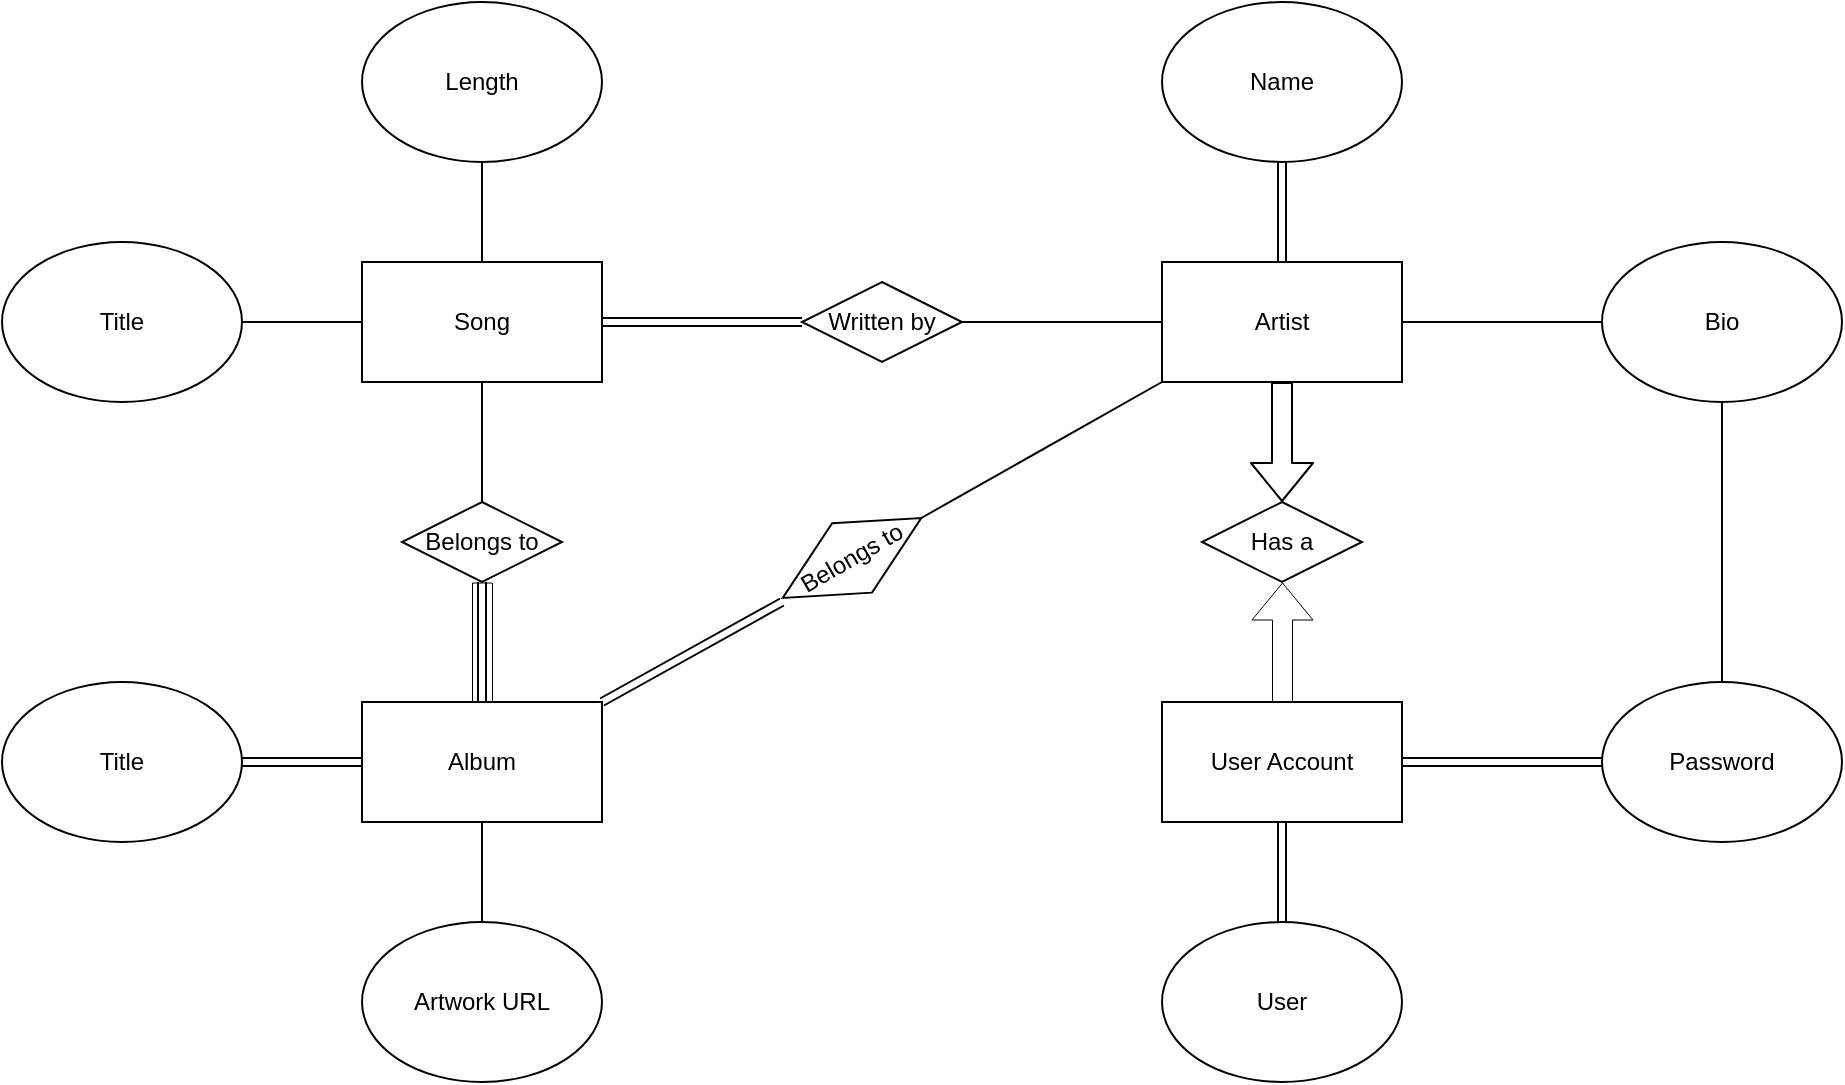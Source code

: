 <mxfile>
    <diagram id="hWOB0ZCJuy3a3NbgDbtF" name="Page-1">
        <mxGraphModel dx="1161" dy="1935" grid="1" gridSize="10" guides="1" tooltips="1" connect="1" arrows="1" fold="1" page="1" pageScale="1" pageWidth="850" pageHeight="1100" math="0" shadow="0">
            <root>
                <mxCell id="0"/>
                <mxCell id="1" parent="0"/>
                <mxCell id="37" value="" style="edgeStyle=none;html=1;strokeColor=default;strokeWidth=1;endArrow=none;endFill=0;" edge="1" parent="1" source="2" target="13">
                    <mxGeometry relative="1" as="geometry"/>
                </mxCell>
                <mxCell id="38" value="" style="edgeStyle=none;html=1;strokeColor=default;strokeWidth=1;endArrow=none;endFill=0;" edge="1" parent="1" source="2" target="15">
                    <mxGeometry relative="1" as="geometry"/>
                </mxCell>
                <mxCell id="42" value="" style="edgeStyle=none;shape=link;html=1;strokeColor=default;strokeWidth=1;endArrow=none;endFill=0;" edge="1" parent="1" source="2" target="41">
                    <mxGeometry relative="1" as="geometry"/>
                </mxCell>
                <mxCell id="2" value="Song" style="rounded=0;whiteSpace=wrap;html=1;" vertex="1" parent="1">
                    <mxGeometry x="180" y="50" width="120" height="60" as="geometry"/>
                </mxCell>
                <mxCell id="25" value="" style="edgeStyle=none;shape=link;html=1;strokeColor=default;endArrow=none;endFill=0;" edge="1" parent="1" source="3" target="6">
                    <mxGeometry relative="1" as="geometry"/>
                </mxCell>
                <mxCell id="31" value="" style="edgeStyle=none;html=1;strokeColor=default;strokeWidth=1;endArrow=block;endFill=0;shape=flexArrow;" edge="1" parent="1" source="3" target="17">
                    <mxGeometry relative="1" as="geometry"/>
                </mxCell>
                <mxCell id="32" value="" style="edgeStyle=none;html=1;strokeColor=default;strokeWidth=1;endArrow=none;endFill=0;" edge="1" parent="1" source="3" target="7">
                    <mxGeometry relative="1" as="geometry"/>
                </mxCell>
                <mxCell id="43" value="" style="edgeStyle=none;html=1;strokeColor=default;strokeWidth=1;endArrow=none;endFill=0;" edge="1" parent="1" source="3" target="41">
                    <mxGeometry relative="1" as="geometry"/>
                </mxCell>
                <mxCell id="3" value="Artist" style="rounded=0;whiteSpace=wrap;html=1;" vertex="1" parent="1">
                    <mxGeometry x="580" y="50" width="120" height="60" as="geometry"/>
                </mxCell>
                <mxCell id="22" value="" style="edgeStyle=none;shape=link;html=1;strokeColor=default;endArrow=none;endFill=0;" edge="1" parent="1" source="4" target="9">
                    <mxGeometry relative="1" as="geometry"/>
                </mxCell>
                <mxCell id="24" value="" style="edgeStyle=none;html=1;strokeColor=default;endArrow=block;endFill=0;shape=flexArrow;strokeWidth=0.5;" edge="1" parent="1" source="4" target="17">
                    <mxGeometry relative="1" as="geometry"/>
                </mxCell>
                <mxCell id="39" value="" style="edgeStyle=none;html=1;strokeColor=default;strokeWidth=1;endArrow=none;endFill=0;shape=link;" edge="1" parent="1" source="4" target="8">
                    <mxGeometry relative="1" as="geometry">
                        <Array as="points">
                            <mxPoint x="750" y="300"/>
                        </Array>
                    </mxGeometry>
                </mxCell>
                <mxCell id="4" value="User Account" style="rounded=0;whiteSpace=wrap;html=1;" vertex="1" parent="1">
                    <mxGeometry x="580" y="270" width="120" height="60" as="geometry"/>
                </mxCell>
                <mxCell id="21" value="" style="edgeStyle=none;shape=link;html=1;strokeColor=default;endArrow=none;endFill=0;" edge="1" parent="1" source="5" target="10">
                    <mxGeometry relative="1" as="geometry"/>
                </mxCell>
                <mxCell id="27" value="" style="edgeStyle=none;shape=flexArrow;html=1;strokeColor=default;strokeWidth=0.5;endArrow=none;endFill=0;" edge="1" parent="1" source="5" target="15">
                    <mxGeometry relative="1" as="geometry"/>
                </mxCell>
                <mxCell id="28" value="" style="edgeStyle=none;shape=link;html=1;strokeColor=default;strokeWidth=1;endArrow=none;endFill=0;" edge="1" parent="1" source="5" target="15">
                    <mxGeometry relative="1" as="geometry"/>
                </mxCell>
                <mxCell id="44" style="edgeStyle=none;html=1;strokeColor=default;strokeWidth=1;endArrow=none;endFill=0;entryX=0;entryY=1;entryDx=0;entryDy=0;exitX=1;exitY=0.5;exitDx=0;exitDy=0;" edge="1" parent="1" source="45" target="3">
                    <mxGeometry relative="1" as="geometry">
                        <mxPoint x="430" y="180" as="targetPoint"/>
                    </mxGeometry>
                </mxCell>
                <mxCell id="46" style="edgeStyle=none;html=1;exitX=1;exitY=0;exitDx=0;exitDy=0;strokeColor=default;strokeWidth=1;endArrow=block;endFill=0;shape=link;" edge="1" parent="1" source="5">
                    <mxGeometry relative="1" as="geometry">
                        <mxPoint x="390" y="220" as="targetPoint"/>
                    </mxGeometry>
                </mxCell>
                <mxCell id="5" value="Album" style="rounded=0;whiteSpace=wrap;html=1;" vertex="1" parent="1">
                    <mxGeometry x="180" y="270" width="120" height="60" as="geometry"/>
                </mxCell>
                <mxCell id="6" value="Name" style="ellipse;whiteSpace=wrap;html=1;" vertex="1" parent="1">
                    <mxGeometry x="580" y="-80" width="120" height="80" as="geometry"/>
                </mxCell>
                <mxCell id="34" value="" style="edgeStyle=none;html=1;strokeColor=default;strokeWidth=1;endArrow=none;endFill=0;entryX=0.5;entryY=0;entryDx=0;entryDy=0;" edge="1" parent="1" source="7" target="8">
                    <mxGeometry relative="1" as="geometry">
                        <mxPoint x="860" y="210" as="targetPoint"/>
                    </mxGeometry>
                </mxCell>
                <mxCell id="7" value="Bio" style="ellipse;whiteSpace=wrap;html=1;" vertex="1" parent="1">
                    <mxGeometry x="800" y="40" width="120" height="80" as="geometry"/>
                </mxCell>
                <mxCell id="8" value="Password" style="ellipse;whiteSpace=wrap;html=1;" vertex="1" parent="1">
                    <mxGeometry x="800" y="260" width="120" height="80" as="geometry"/>
                </mxCell>
                <mxCell id="9" value="User" style="ellipse;whiteSpace=wrap;html=1;" vertex="1" parent="1">
                    <mxGeometry x="580" y="380" width="120" height="80" as="geometry"/>
                </mxCell>
                <mxCell id="10" value="Title" style="ellipse;whiteSpace=wrap;html=1;" vertex="1" parent="1">
                    <mxGeometry y="260" width="120" height="80" as="geometry"/>
                </mxCell>
                <mxCell id="30" value="" style="edgeStyle=none;html=1;strokeColor=default;strokeWidth=1;endArrow=none;endFill=0;" edge="1" parent="1" source="11" target="5">
                    <mxGeometry relative="1" as="geometry"/>
                </mxCell>
                <mxCell id="11" value="Artwork URL" style="ellipse;whiteSpace=wrap;html=1;" vertex="1" parent="1">
                    <mxGeometry x="180" y="380" width="120" height="80" as="geometry"/>
                </mxCell>
                <mxCell id="36" value="" style="edgeStyle=none;html=1;strokeColor=default;strokeWidth=1;endArrow=none;endFill=0;" edge="1" parent="1" source="12" target="2">
                    <mxGeometry relative="1" as="geometry"/>
                </mxCell>
                <mxCell id="12" value="Length" style="ellipse;whiteSpace=wrap;html=1;" vertex="1" parent="1">
                    <mxGeometry x="180" y="-80" width="120" height="80" as="geometry"/>
                </mxCell>
                <mxCell id="13" value="Title" style="ellipse;whiteSpace=wrap;html=1;" vertex="1" parent="1">
                    <mxGeometry y="40" width="120" height="80" as="geometry"/>
                </mxCell>
                <mxCell id="15" value="Belongs to" style="rhombus;whiteSpace=wrap;html=1;" vertex="1" parent="1">
                    <mxGeometry x="200" y="170" width="80" height="40" as="geometry"/>
                </mxCell>
                <mxCell id="17" value="Has a" style="rhombus;whiteSpace=wrap;html=1;" vertex="1" parent="1">
                    <mxGeometry x="600" y="170" width="80" height="40" as="geometry"/>
                </mxCell>
                <mxCell id="41" value="Written by" style="rhombus;whiteSpace=wrap;html=1;" vertex="1" parent="1">
                    <mxGeometry x="400" y="60" width="80" height="40" as="geometry"/>
                </mxCell>
                <mxCell id="45" value="Belongs to" style="rhombus;whiteSpace=wrap;html=1;rotation=-30;" vertex="1" parent="1">
                    <mxGeometry x="385" y="178" width="80" height="40" as="geometry"/>
                </mxCell>
            </root>
        </mxGraphModel>
    </diagram>
</mxfile>